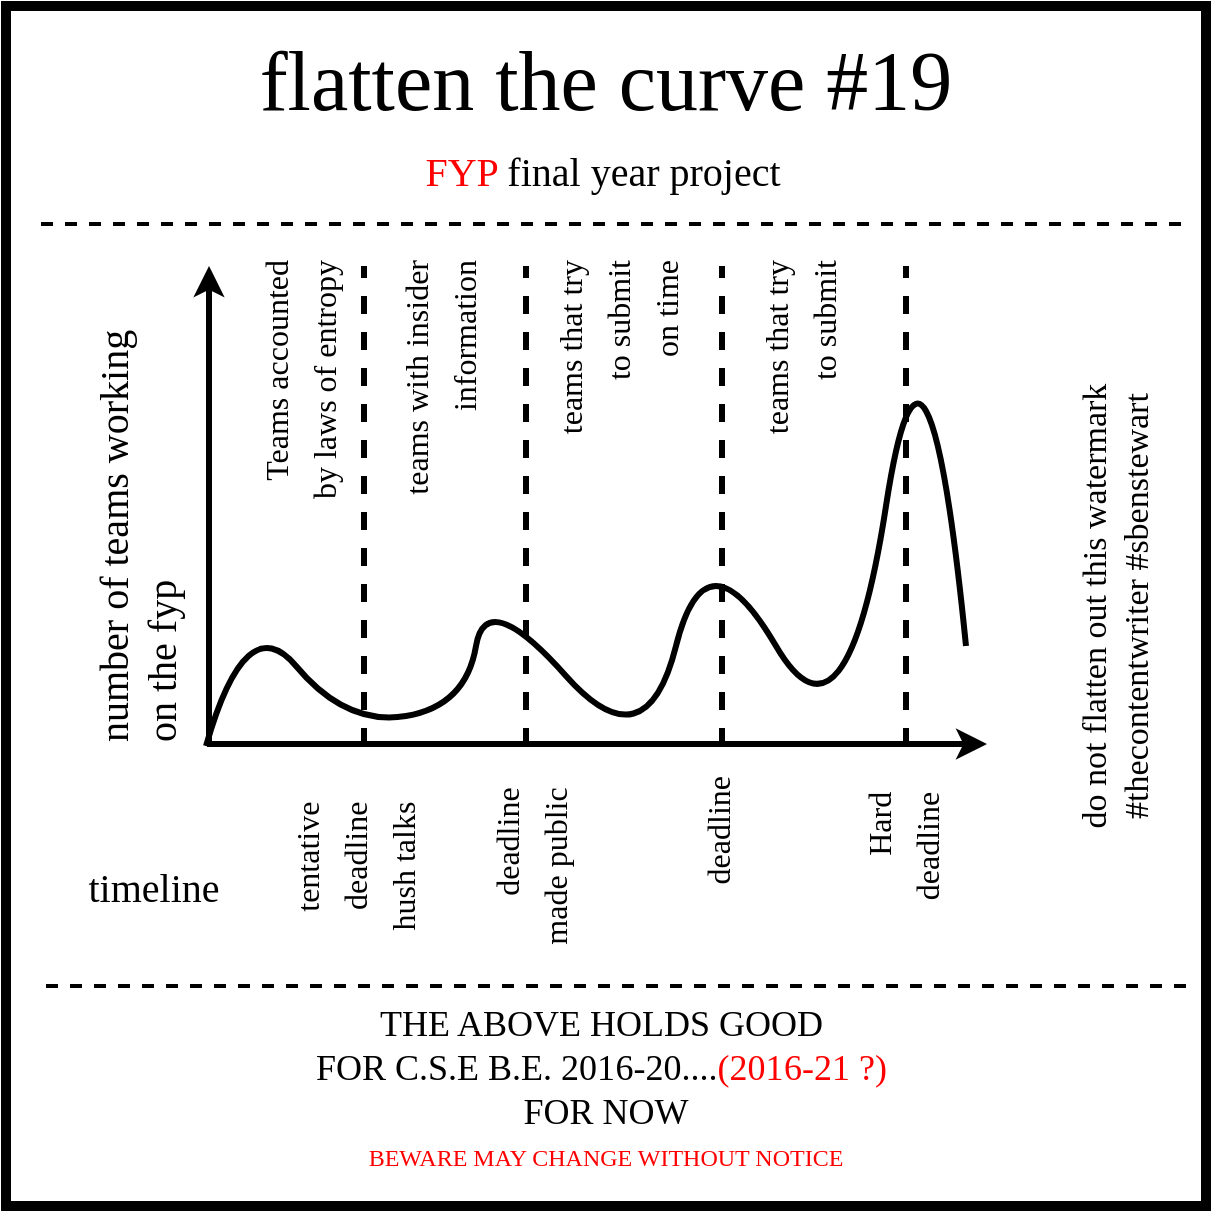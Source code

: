 <mxfile version="13.0.1" type="device"><diagram id="dX7Dphyso45SB9-RoEhv" name="Page-1"><mxGraphModel dx="742" dy="523" grid="1" gridSize="10" guides="1" tooltips="1" connect="1" arrows="1" fold="1" page="1" pageScale="1" pageWidth="827" pageHeight="1169" math="0" shadow="0"><root><mxCell id="0"/><mxCell id="1" parent="0"/><mxCell id="nfxZPmU7g6QgWNAvG-ER-2" value="" style="whiteSpace=wrap;html=1;aspect=fixed;strokeWidth=5;fillColor=none;fontFamily=xkcd;" parent="1" vertex="1"><mxGeometry x="210" y="90" width="600" height="600" as="geometry"/></mxCell><mxCell id="8b6ggLF4gSHIukh4vJdm-18" value="&lt;font&gt;&lt;font style=&quot;font-size: 42px&quot;&gt;flatten the curve #19&lt;/font&gt;&lt;br&gt;&lt;/font&gt;" style="text;html=1;strokeColor=none;fillColor=none;align=center;verticalAlign=middle;whiteSpace=wrap;rounded=0;fontFamily=xkcd;" parent="1" vertex="1"><mxGeometry x="225" y="118" width="570" height="20" as="geometry"/></mxCell><mxCell id="8b6ggLF4gSHIukh4vJdm-24" value="&lt;font&gt;&lt;span style=&quot;font-size: 20px&quot;&gt;&lt;font color=&quot;#ff0000&quot;&gt;FYP&lt;/font&gt; final year project&lt;/span&gt;&lt;br&gt;&lt;/font&gt;" style="text;html=1;strokeColor=none;fillColor=none;align=center;verticalAlign=middle;whiteSpace=wrap;rounded=0;fontFamily=xkcd;" parent="1" vertex="1"><mxGeometry x="249.25" y="162" width="518.5" height="20" as="geometry"/></mxCell><mxCell id="8b6ggLF4gSHIukh4vJdm-30" value="" style="endArrow=none;dashed=1;html=1;strokeWidth=2;" parent="1" edge="1"><mxGeometry width="50" height="50" relative="1" as="geometry"><mxPoint x="797.5" y="199" as="sourcePoint"/><mxPoint x="222.5" y="199" as="targetPoint"/></mxGeometry></mxCell><mxCell id="k-dpR7HA_-HZ3Fbqk2lw-16" value="" style="endArrow=none;dashed=1;html=1;strokeWidth=2;" parent="1" edge="1"><mxGeometry width="50" height="50" relative="1" as="geometry"><mxPoint x="800" y="580" as="sourcePoint"/><mxPoint x="225" y="580" as="targetPoint"/></mxGeometry></mxCell><mxCell id="k-dpR7HA_-HZ3Fbqk2lw-17" value="&lt;font style=&quot;font-size: 18px&quot;&gt;THE ABOVE HOLDS GOOD&amp;nbsp;&lt;br&gt;FOR C.S.E B.E. 201&lt;/font&gt;&lt;font style=&quot;font-size: 1px&quot;&gt; &lt;/font&gt;&lt;font style=&quot;font-size: 18px&quot;&gt;6-20....&lt;font color=&quot;#ff0000&quot;&gt;(201&lt;font style=&quot;font-size: 1px&quot;&gt;&amp;nbsp;&lt;/font&gt;6-21 ?)&lt;/font&gt;&amp;nbsp;&lt;br&gt;FOR NOW&lt;br&gt;&lt;span style=&quot;font-size: 12px&quot;&gt;&lt;font color=&quot;#ff0000&quot;&gt;BEWARE MAY CHANGE WITHOUT NOTICE&lt;/font&gt;&lt;/span&gt;&lt;br&gt;&lt;/font&gt;" style="text;html=1;strokeColor=none;fillColor=none;align=center;verticalAlign=middle;whiteSpace=wrap;rounded=0;fontFamily=xkcd;" parent="1" vertex="1"><mxGeometry x="210" y="592" width="600" height="80" as="geometry"/></mxCell><mxCell id="euaHSMH8fYii958cPEId-22" style="edgeStyle=orthogonalEdgeStyle;rounded=0;orthogonalLoop=1;jettySize=auto;html=1;exitX=0.5;exitY=1;exitDx=0;exitDy=0;strokeWidth=2;" parent="1" edge="1"><mxGeometry relative="1" as="geometry"><mxPoint x="661" y="451" as="sourcePoint"/><mxPoint x="661" y="451" as="targetPoint"/></mxGeometry></mxCell><mxCell id="pKVuHFSoDqtFi99w7tCS-15" value="&lt;font style=&quot;font-size: 17px&quot;&gt;&lt;font style=&quot;font-size: 17px&quot;&gt;do not flatten out this watermark&lt;br&gt;&lt;/font&gt;#thecontentwriter #sbenstewart&lt;br&gt;&lt;/font&gt;" style="text;html=1;strokeColor=none;fillColor=none;align=center;verticalAlign=middle;whiteSpace=wrap;rounded=0;rotation=-90;fontFamily=xkcd;" parent="1" vertex="1"><mxGeometry x="605" y="380" width="320" height="20" as="geometry"/></mxCell><mxCell id="odyUgtSx1SayHA9AFXie-3" value="number of teams working on the fyp" style="text;html=1;strokeColor=none;fillColor=none;align=left;verticalAlign=middle;whiteSpace=wrap;rounded=0;fontFamily=xkcd;rotation=-90;fontSize=20;" parent="1" vertex="1"><mxGeometry x="160" y="335" width="230" height="20" as="geometry"/></mxCell><mxCell id="odyUgtSx1SayHA9AFXie-14" value="&lt;font style=&quot;font-size: 20px&quot;&gt;timeline&lt;/font&gt;" style="text;html=1;strokeColor=none;fillColor=none;align=center;verticalAlign=middle;whiteSpace=wrap;rounded=0;fontFamily=xkcd;rotation=0;fontSize=20;" parent="1" vertex="1"><mxGeometry x="228" y="520" width="112" height="20" as="geometry"/></mxCell><mxCell id="fDQIreuMYDqUIn-pE7Gs-9" value="&lt;div style=&quot;text-align: right&quot;&gt;&lt;span style=&quot;font-size: 16px&quot;&gt;deadline&lt;/span&gt;&lt;/div&gt;&lt;div style=&quot;text-align: right&quot;&gt;&lt;span style=&quot;font-size: 16px&quot;&gt;made public&lt;/span&gt;&lt;/div&gt;" style="text;html=1;strokeColor=none;fillColor=none;align=center;verticalAlign=middle;whiteSpace=wrap;rounded=0;fontFamily=xkcd;rotation=-90;fontSize=20;" parent="1" vertex="1"><mxGeometry x="424" y="510" width="93" height="20" as="geometry"/></mxCell><mxCell id="odyUgtSx1SayHA9AFXie-1" value="" style="endArrow=classic;html=1;strokeWidth=3;" parent="1" edge="1"><mxGeometry width="50" height="50" relative="1" as="geometry"><mxPoint x="311.5" y="460" as="sourcePoint"/><mxPoint x="311.5" y="220" as="targetPoint"/></mxGeometry></mxCell><mxCell id="odyUgtSx1SayHA9AFXie-2" value="" style="endArrow=classic;html=1;strokeWidth=3;" parent="1" edge="1"><mxGeometry width="50" height="50" relative="1" as="geometry"><mxPoint x="310.5" y="459" as="sourcePoint"/><mxPoint x="700.5" y="459" as="targetPoint"/></mxGeometry></mxCell><mxCell id="DzXy5x289xGseXglezde-4" value="" style="endArrow=none;html=1;strokeWidth=3;dashed=1;endFill=0;" edge="1" parent="1"><mxGeometry width="50" height="50" relative="1" as="geometry"><mxPoint x="389" y="460" as="sourcePoint"/><mxPoint x="389" y="220" as="targetPoint"/></mxGeometry></mxCell><mxCell id="DzXy5x289xGseXglezde-5" value="&lt;div style=&quot;text-align: right&quot;&gt;&lt;span style=&quot;font-size: 16px&quot;&gt;tentative&lt;/span&gt;&lt;/div&gt;&lt;div style=&quot;text-align: right&quot;&gt;&lt;span style=&quot;font-size: 16px&quot;&gt;deadline&lt;/span&gt;&lt;/div&gt;&lt;div style=&quot;text-align: right&quot;&gt;&lt;span style=&quot;font-size: 16px&quot;&gt;hush talks&lt;/span&gt;&lt;/div&gt;" style="text;html=1;strokeColor=none;fillColor=none;align=center;verticalAlign=middle;whiteSpace=wrap;rounded=0;fontFamily=xkcd;rotation=-90;fontSize=20;" vertex="1" parent="1"><mxGeometry x="336" y="510" width="93" height="20" as="geometry"/></mxCell><mxCell id="DzXy5x289xGseXglezde-6" value="&lt;font style=&quot;font-size: 16px&quot;&gt;deadline&lt;/font&gt;" style="text;html=1;strokeColor=none;fillColor=none;align=right;verticalAlign=middle;whiteSpace=wrap;rounded=0;fontFamily=xkcd;rotation=-90;fontSize=20;" vertex="1" parent="1"><mxGeometry x="517" y="510" width="93" height="20" as="geometry"/></mxCell><mxCell id="DzXy5x289xGseXglezde-7" value="&lt;div style=&quot;text-align: right&quot;&gt;&lt;span style=&quot;font-size: 16px&quot;&gt;Hard&lt;/span&gt;&lt;/div&gt;&lt;div style=&quot;text-align: right&quot;&gt;&lt;span style=&quot;font-size: 16px&quot;&gt;deadline&lt;/span&gt;&lt;/div&gt;" style="text;html=1;strokeColor=none;fillColor=none;align=center;verticalAlign=middle;whiteSpace=wrap;rounded=0;fontFamily=xkcd;rotation=-90;fontSize=20;" vertex="1" parent="1"><mxGeometry x="610" y="500" width="93" height="20" as="geometry"/></mxCell><mxCell id="DzXy5x289xGseXglezde-8" value="" style="endArrow=none;html=1;strokeWidth=3;dashed=1;endFill=0;" edge="1" parent="1"><mxGeometry width="50" height="50" relative="1" as="geometry"><mxPoint x="470" y="460" as="sourcePoint"/><mxPoint x="470" y="220" as="targetPoint"/></mxGeometry></mxCell><mxCell id="DzXy5x289xGseXglezde-9" value="" style="endArrow=none;html=1;strokeWidth=3;dashed=1;endFill=0;" edge="1" parent="1"><mxGeometry width="50" height="50" relative="1" as="geometry"><mxPoint x="568" y="460" as="sourcePoint"/><mxPoint x="568" y="220" as="targetPoint"/></mxGeometry></mxCell><mxCell id="DzXy5x289xGseXglezde-10" value="" style="endArrow=none;html=1;strokeWidth=3;dashed=1;endFill=0;" edge="1" parent="1"><mxGeometry width="50" height="50" relative="1" as="geometry"><mxPoint x="660" y="460" as="sourcePoint"/><mxPoint x="660" y="220" as="targetPoint"/></mxGeometry></mxCell><mxCell id="DzXy5x289xGseXglezde-11" value="" style="curved=1;endArrow=none;html=1;strokeWidth=3;endFill=0;" edge="1" parent="1"><mxGeometry width="50" height="50" relative="1" as="geometry"><mxPoint x="310" y="460" as="sourcePoint"/><mxPoint x="690" y="410" as="targetPoint"/><Array as="points"><mxPoint x="330" y="390"/><mxPoint x="380" y="450"/><mxPoint x="440" y="440"/><mxPoint x="450" y="380"/><mxPoint x="530" y="470"/><mxPoint x="560" y="350"/><mxPoint x="630" y="470"/><mxPoint x="670" y="210"/></Array></mxGeometry></mxCell><mxCell id="DzXy5x289xGseXglezde-12" value="&lt;div&gt;&lt;span style=&quot;font-size: 16px&quot;&gt;Teams accounted&lt;/span&gt;&lt;/div&gt;&lt;div&gt;&lt;span style=&quot;font-size: 16px&quot;&gt;&amp;nbsp;by laws of entropy&lt;/span&gt;&lt;/div&gt;" style="text;html=1;strokeColor=none;fillColor=none;align=right;verticalAlign=middle;whiteSpace=wrap;rounded=0;fontFamily=xkcd;rotation=-90;fontSize=20;" vertex="1" parent="1"><mxGeometry x="270" y="290" width="169" height="20" as="geometry"/></mxCell><mxCell id="DzXy5x289xGseXglezde-13" value="&lt;div&gt;&lt;span style=&quot;font-size: 16px&quot;&gt;teams with insider information&lt;/span&gt;&lt;/div&gt;" style="text;html=1;strokeColor=none;fillColor=none;align=right;verticalAlign=middle;whiteSpace=wrap;rounded=0;fontFamily=xkcd;rotation=-90;fontSize=20;" vertex="1" parent="1"><mxGeometry x="340" y="290" width="169" height="20" as="geometry"/></mxCell><mxCell id="DzXy5x289xGseXglezde-14" value="&lt;div&gt;&lt;span style=&quot;font-size: 16px&quot;&gt;teams that try&lt;/span&gt;&lt;/div&gt;&lt;div&gt;&lt;span style=&quot;font-size: 16px&quot;&gt;to submit&lt;/span&gt;&lt;/div&gt;&lt;div&gt;&lt;span style=&quot;font-size: 16px&quot;&gt;on time&lt;/span&gt;&lt;/div&gt;" style="text;html=1;strokeColor=none;fillColor=none;align=right;verticalAlign=middle;whiteSpace=wrap;rounded=0;fontFamily=xkcd;rotation=-90;fontSize=20;" vertex="1" parent="1"><mxGeometry x="429" y="290" width="169" height="20" as="geometry"/></mxCell><mxCell id="DzXy5x289xGseXglezde-16" value="&lt;div&gt;&lt;span style=&quot;font-size: 16px&quot;&gt;teams that try&lt;/span&gt;&lt;/div&gt;&lt;div&gt;&lt;span style=&quot;font-size: 16px&quot;&gt;to submit&lt;/span&gt;&lt;/div&gt;" style="text;html=1;strokeColor=none;fillColor=none;align=right;verticalAlign=middle;whiteSpace=wrap;rounded=0;fontFamily=xkcd;rotation=-90;fontSize=20;" vertex="1" parent="1"><mxGeometry x="520" y="290" width="169" height="20" as="geometry"/></mxCell></root></mxGraphModel></diagram></mxfile>
